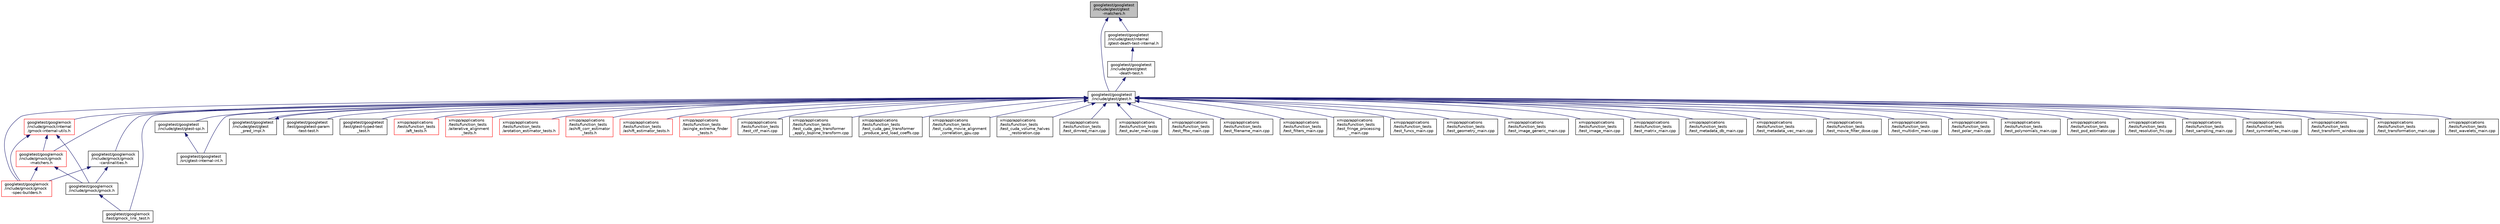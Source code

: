 digraph "googletest/googletest/include/gtest/gtest-matchers.h"
{
  edge [fontname="Helvetica",fontsize="10",labelfontname="Helvetica",labelfontsize="10"];
  node [fontname="Helvetica",fontsize="10",shape=record];
  Node38 [label="googletest/googletest\l/include/gtest/gtest\l-matchers.h",height=0.2,width=0.4,color="black", fillcolor="grey75", style="filled", fontcolor="black"];
  Node38 -> Node39 [dir="back",color="midnightblue",fontsize="10",style="solid",fontname="Helvetica"];
  Node39 [label="googletest/googletest\l/include/gtest/gtest.h",height=0.2,width=0.4,color="black", fillcolor="white", style="filled",URL="$gtest_8h.html"];
  Node39 -> Node40 [dir="back",color="midnightblue",fontsize="10",style="solid",fontname="Helvetica"];
  Node40 [label="googletest/googlemock\l/include/gmock/gmock\l-cardinalities.h",height=0.2,width=0.4,color="black", fillcolor="white", style="filled",URL="$gmock-cardinalities_8h.html"];
  Node40 -> Node41 [dir="back",color="midnightblue",fontsize="10",style="solid",fontname="Helvetica"];
  Node41 [label="googletest/googlemock\l/include/gmock/gmock\l-spec-builders.h",height=0.2,width=0.4,color="red", fillcolor="white", style="filled",URL="$gmock-spec-builders_8h.html"];
  Node40 -> Node44 [dir="back",color="midnightblue",fontsize="10",style="solid",fontname="Helvetica"];
  Node44 [label="googletest/googlemock\l/include/gmock/gmock.h",height=0.2,width=0.4,color="black", fillcolor="white", style="filled",URL="$gmock_8h.html"];
  Node44 -> Node45 [dir="back",color="midnightblue",fontsize="10",style="solid",fontname="Helvetica"];
  Node45 [label="googletest/googlemock\l/test/gmock_link_test.h",height=0.2,width=0.4,color="black", fillcolor="white", style="filled",URL="$gmock__link__test_8h.html"];
  Node39 -> Node47 [dir="back",color="midnightblue",fontsize="10",style="solid",fontname="Helvetica"];
  Node47 [label="googletest/googlemock\l/include/gmock/gmock\l-matchers.h",height=0.2,width=0.4,color="red", fillcolor="white", style="filled",URL="$gmock-matchers_8h.html"];
  Node47 -> Node41 [dir="back",color="midnightblue",fontsize="10",style="solid",fontname="Helvetica"];
  Node47 -> Node44 [dir="back",color="midnightblue",fontsize="10",style="solid",fontname="Helvetica"];
  Node39 -> Node41 [dir="back",color="midnightblue",fontsize="10",style="solid",fontname="Helvetica"];
  Node39 -> Node50 [dir="back",color="midnightblue",fontsize="10",style="solid",fontname="Helvetica"];
  Node50 [label="googletest/googlemock\l/include/gmock/internal\l/gmock-internal-utils.h",height=0.2,width=0.4,color="red", fillcolor="white", style="filled",URL="$gmock-internal-utils_8h.html"];
  Node50 -> Node47 [dir="back",color="midnightblue",fontsize="10",style="solid",fontname="Helvetica"];
  Node50 -> Node41 [dir="back",color="midnightblue",fontsize="10",style="solid",fontname="Helvetica"];
  Node50 -> Node44 [dir="back",color="midnightblue",fontsize="10",style="solid",fontname="Helvetica"];
  Node39 -> Node45 [dir="back",color="midnightblue",fontsize="10",style="solid",fontname="Helvetica"];
  Node39 -> Node54 [dir="back",color="midnightblue",fontsize="10",style="solid",fontname="Helvetica"];
  Node54 [label="googletest/googletest\l/include/gtest/gtest-spi.h",height=0.2,width=0.4,color="black", fillcolor="white", style="filled",URL="$gtest-spi_8h.html"];
  Node54 -> Node55 [dir="back",color="midnightblue",fontsize="10",style="solid",fontname="Helvetica"];
  Node55 [label="googletest/googletest\l/src/gtest-internal-inl.h",height=0.2,width=0.4,color="black", fillcolor="white", style="filled",URL="$gtest-internal-inl_8h.html"];
  Node39 -> Node56 [dir="back",color="midnightblue",fontsize="10",style="solid",fontname="Helvetica"];
  Node56 [label="googletest/googletest\l/include/gtest/gtest\l_pred_impl.h",height=0.2,width=0.4,color="black", fillcolor="white", style="filled",URL="$gtest__pred__impl_8h.html"];
  Node56 -> Node39 [dir="back",color="midnightblue",fontsize="10",style="solid",fontname="Helvetica"];
  Node39 -> Node55 [dir="back",color="midnightblue",fontsize="10",style="solid",fontname="Helvetica"];
  Node39 -> Node57 [dir="back",color="midnightblue",fontsize="10",style="solid",fontname="Helvetica"];
  Node57 [label="googletest/googletest\l/test/googletest-param\l-test-test.h",height=0.2,width=0.4,color="black", fillcolor="white", style="filled",URL="$googletest-param-test-test_8h.html"];
  Node39 -> Node58 [dir="back",color="midnightblue",fontsize="10",style="solid",fontname="Helvetica"];
  Node58 [label="googletest/googletest\l/test/gtest-typed-test\l_test.h",height=0.2,width=0.4,color="black", fillcolor="white", style="filled",URL="$gtest-typed-test__test_8h.html"];
  Node39 -> Node59 [dir="back",color="midnightblue",fontsize="10",style="solid",fontname="Helvetica"];
  Node59 [label="xmipp/applications\l/tests/function_tests\l/aft_tests.h",height=0.2,width=0.4,color="red", fillcolor="white", style="filled",URL="$aft__tests_8h.html"];
  Node39 -> Node62 [dir="back",color="midnightblue",fontsize="10",style="solid",fontname="Helvetica"];
  Node62 [label="xmipp/applications\l/tests/function_tests\l/aiterative_alignment\l_tests.h",height=0.2,width=0.4,color="red", fillcolor="white", style="filled",URL="$aiterative__alignment__tests_8h.html"];
  Node39 -> Node65 [dir="back",color="midnightblue",fontsize="10",style="solid",fontname="Helvetica"];
  Node65 [label="xmipp/applications\l/tests/function_tests\l/arotation_estimator_tests.h",height=0.2,width=0.4,color="red", fillcolor="white", style="filled",URL="$arotation__estimator__tests_8h.html"];
  Node39 -> Node68 [dir="back",color="midnightblue",fontsize="10",style="solid",fontname="Helvetica"];
  Node68 [label="xmipp/applications\l/tests/function_tests\l/ashift_corr_estimator\l_tests.h",height=0.2,width=0.4,color="red", fillcolor="white", style="filled",URL="$ashift__corr__estimator__tests_8h.html"];
  Node39 -> Node71 [dir="back",color="midnightblue",fontsize="10",style="solid",fontname="Helvetica"];
  Node71 [label="xmipp/applications\l/tests/function_tests\l/ashift_estimator_tests.h",height=0.2,width=0.4,color="red", fillcolor="white", style="filled",URL="$ashift__estimator__tests_8h.html"];
  Node39 -> Node72 [dir="back",color="midnightblue",fontsize="10",style="solid",fontname="Helvetica"];
  Node72 [label="xmipp/applications\l/tests/function_tests\l/asingle_extrema_finder\l_tests.h",height=0.2,width=0.4,color="red", fillcolor="white", style="filled",URL="$asingle__extrema__finder__tests_8h.html"];
  Node39 -> Node75 [dir="back",color="midnightblue",fontsize="10",style="solid",fontname="Helvetica"];
  Node75 [label="xmipp/applications\l/tests/function_tests\l/test_ctf_main.cpp",height=0.2,width=0.4,color="black", fillcolor="white", style="filled",URL="$test__ctf__main_8cpp.html"];
  Node39 -> Node76 [dir="back",color="midnightblue",fontsize="10",style="solid",fontname="Helvetica"];
  Node76 [label="xmipp/applications\l/tests/function_tests\l/test_cuda_geo_transformer\l_apply_bspline_transform.cpp",height=0.2,width=0.4,color="black", fillcolor="white", style="filled",URL="$test__cuda__geo__transformer__apply__bspline__transform_8cpp.html"];
  Node39 -> Node77 [dir="back",color="midnightblue",fontsize="10",style="solid",fontname="Helvetica"];
  Node77 [label="xmipp/applications\l/tests/function_tests\l/test_cuda_geo_transformer\l_produce_and_load_coeffs.cpp",height=0.2,width=0.4,color="black", fillcolor="white", style="filled",URL="$test__cuda__geo__transformer__produce__and__load__coeffs_8cpp.html"];
  Node39 -> Node78 [dir="back",color="midnightblue",fontsize="10",style="solid",fontname="Helvetica"];
  Node78 [label="xmipp/applications\l/tests/function_tests\l/test_cuda_movie_alignment\l_correlation_gpu.cpp",height=0.2,width=0.4,color="black", fillcolor="white", style="filled",URL="$test__cuda__movie__alignment__correlation__gpu_8cpp.html"];
  Node39 -> Node79 [dir="back",color="midnightblue",fontsize="10",style="solid",fontname="Helvetica"];
  Node79 [label="xmipp/applications\l/tests/function_tests\l/test_cuda_volume_halves\l_restoration.cpp",height=0.2,width=0.4,color="black", fillcolor="white", style="filled",URL="$test__cuda__volume__halves__restoration_8cpp.html"];
  Node39 -> Node80 [dir="back",color="midnightblue",fontsize="10",style="solid",fontname="Helvetica"];
  Node80 [label="xmipp/applications\l/tests/function_tests\l/test_dimred_main.cpp",height=0.2,width=0.4,color="black", fillcolor="white", style="filled",URL="$test__dimred__main_8cpp.html"];
  Node39 -> Node81 [dir="back",color="midnightblue",fontsize="10",style="solid",fontname="Helvetica"];
  Node81 [label="xmipp/applications\l/tests/function_tests\l/test_euler_main.cpp",height=0.2,width=0.4,color="black", fillcolor="white", style="filled",URL="$test__euler__main_8cpp.html"];
  Node39 -> Node82 [dir="back",color="midnightblue",fontsize="10",style="solid",fontname="Helvetica"];
  Node82 [label="xmipp/applications\l/tests/function_tests\l/test_fftw_main.cpp",height=0.2,width=0.4,color="black", fillcolor="white", style="filled",URL="$test__fftw__main_8cpp.html"];
  Node39 -> Node83 [dir="back",color="midnightblue",fontsize="10",style="solid",fontname="Helvetica"];
  Node83 [label="xmipp/applications\l/tests/function_tests\l/test_filename_main.cpp",height=0.2,width=0.4,color="black", fillcolor="white", style="filled",URL="$test__filename__main_8cpp.html"];
  Node39 -> Node84 [dir="back",color="midnightblue",fontsize="10",style="solid",fontname="Helvetica"];
  Node84 [label="xmipp/applications\l/tests/function_tests\l/test_filters_main.cpp",height=0.2,width=0.4,color="black", fillcolor="white", style="filled",URL="$test__filters__main_8cpp.html"];
  Node39 -> Node85 [dir="back",color="midnightblue",fontsize="10",style="solid",fontname="Helvetica"];
  Node85 [label="xmipp/applications\l/tests/function_tests\l/test_fringe_processing\l_main.cpp",height=0.2,width=0.4,color="black", fillcolor="white", style="filled",URL="$test__fringe__processing__main_8cpp.html"];
  Node39 -> Node86 [dir="back",color="midnightblue",fontsize="10",style="solid",fontname="Helvetica"];
  Node86 [label="xmipp/applications\l/tests/function_tests\l/test_funcs_main.cpp",height=0.2,width=0.4,color="black", fillcolor="white", style="filled",URL="$test__funcs__main_8cpp.html"];
  Node39 -> Node87 [dir="back",color="midnightblue",fontsize="10",style="solid",fontname="Helvetica"];
  Node87 [label="xmipp/applications\l/tests/function_tests\l/test_geometry_main.cpp",height=0.2,width=0.4,color="black", fillcolor="white", style="filled",URL="$test__geometry__main_8cpp.html"];
  Node39 -> Node88 [dir="back",color="midnightblue",fontsize="10",style="solid",fontname="Helvetica"];
  Node88 [label="xmipp/applications\l/tests/function_tests\l/test_image_generic_main.cpp",height=0.2,width=0.4,color="black", fillcolor="white", style="filled",URL="$test__image__generic__main_8cpp.html"];
  Node39 -> Node89 [dir="back",color="midnightblue",fontsize="10",style="solid",fontname="Helvetica"];
  Node89 [label="xmipp/applications\l/tests/function_tests\l/test_image_main.cpp",height=0.2,width=0.4,color="black", fillcolor="white", style="filled",URL="$test__image__main_8cpp.html"];
  Node39 -> Node90 [dir="back",color="midnightblue",fontsize="10",style="solid",fontname="Helvetica"];
  Node90 [label="xmipp/applications\l/tests/function_tests\l/test_matrix_main.cpp",height=0.2,width=0.4,color="black", fillcolor="white", style="filled",URL="$test__matrix__main_8cpp.html"];
  Node39 -> Node91 [dir="back",color="midnightblue",fontsize="10",style="solid",fontname="Helvetica"];
  Node91 [label="xmipp/applications\l/tests/function_tests\l/test_metadata_db_main.cpp",height=0.2,width=0.4,color="black", fillcolor="white", style="filled",URL="$test__metadata__db__main_8cpp.html"];
  Node39 -> Node92 [dir="back",color="midnightblue",fontsize="10",style="solid",fontname="Helvetica"];
  Node92 [label="xmipp/applications\l/tests/function_tests\l/test_metadata_vec_main.cpp",height=0.2,width=0.4,color="black", fillcolor="white", style="filled",URL="$test__metadata__vec__main_8cpp.html"];
  Node39 -> Node93 [dir="back",color="midnightblue",fontsize="10",style="solid",fontname="Helvetica"];
  Node93 [label="xmipp/applications\l/tests/function_tests\l/test_movie_filter_dose.cpp",height=0.2,width=0.4,color="black", fillcolor="white", style="filled",URL="$test__movie__filter__dose_8cpp.html"];
  Node39 -> Node94 [dir="back",color="midnightblue",fontsize="10",style="solid",fontname="Helvetica"];
  Node94 [label="xmipp/applications\l/tests/function_tests\l/test_multidim_main.cpp",height=0.2,width=0.4,color="black", fillcolor="white", style="filled",URL="$test__multidim__main_8cpp.html"];
  Node39 -> Node95 [dir="back",color="midnightblue",fontsize="10",style="solid",fontname="Helvetica"];
  Node95 [label="xmipp/applications\l/tests/function_tests\l/test_polar_main.cpp",height=0.2,width=0.4,color="black", fillcolor="white", style="filled",URL="$test__polar__main_8cpp.html"];
  Node39 -> Node96 [dir="back",color="midnightblue",fontsize="10",style="solid",fontname="Helvetica"];
  Node96 [label="xmipp/applications\l/tests/function_tests\l/test_polynomials_main.cpp",height=0.2,width=0.4,color="black", fillcolor="white", style="filled",URL="$test__polynomials__main_8cpp.html"];
  Node39 -> Node97 [dir="back",color="midnightblue",fontsize="10",style="solid",fontname="Helvetica"];
  Node97 [label="xmipp/applications\l/tests/function_tests\l/test_psd_estimator.cpp",height=0.2,width=0.4,color="black", fillcolor="white", style="filled",URL="$test__psd__estimator_8cpp.html"];
  Node39 -> Node98 [dir="back",color="midnightblue",fontsize="10",style="solid",fontname="Helvetica"];
  Node98 [label="xmipp/applications\l/tests/function_tests\l/test_resolution_frc.cpp",height=0.2,width=0.4,color="black", fillcolor="white", style="filled",URL="$test__resolution__frc_8cpp.html"];
  Node39 -> Node99 [dir="back",color="midnightblue",fontsize="10",style="solid",fontname="Helvetica"];
  Node99 [label="xmipp/applications\l/tests/function_tests\l/test_sampling_main.cpp",height=0.2,width=0.4,color="black", fillcolor="white", style="filled",URL="$test__sampling__main_8cpp.html"];
  Node39 -> Node100 [dir="back",color="midnightblue",fontsize="10",style="solid",fontname="Helvetica"];
  Node100 [label="xmipp/applications\l/tests/function_tests\l/test_symmetries_main.cpp",height=0.2,width=0.4,color="black", fillcolor="white", style="filled",URL="$test__symmetries__main_8cpp.html"];
  Node39 -> Node101 [dir="back",color="midnightblue",fontsize="10",style="solid",fontname="Helvetica"];
  Node101 [label="xmipp/applications\l/tests/function_tests\l/test_transform_window.cpp",height=0.2,width=0.4,color="black", fillcolor="white", style="filled",URL="$test__transform__window_8cpp.html"];
  Node39 -> Node102 [dir="back",color="midnightblue",fontsize="10",style="solid",fontname="Helvetica"];
  Node102 [label="xmipp/applications\l/tests/function_tests\l/test_transformation_main.cpp",height=0.2,width=0.4,color="black", fillcolor="white", style="filled",URL="$test__transformation__main_8cpp.html"];
  Node39 -> Node103 [dir="back",color="midnightblue",fontsize="10",style="solid",fontname="Helvetica"];
  Node103 [label="xmipp/applications\l/tests/function_tests\l/test_wavelets_main.cpp",height=0.2,width=0.4,color="black", fillcolor="white", style="filled",URL="$test__wavelets__main_8cpp.html"];
  Node38 -> Node104 [dir="back",color="midnightblue",fontsize="10",style="solid",fontname="Helvetica"];
  Node104 [label="googletest/googletest\l/include/gtest/internal\l/gtest-death-test-internal.h",height=0.2,width=0.4,color="black", fillcolor="white", style="filled",URL="$gtest-death-test-internal_8h.html"];
  Node104 -> Node105 [dir="back",color="midnightblue",fontsize="10",style="solid",fontname="Helvetica"];
  Node105 [label="googletest/googletest\l/include/gtest/gtest\l-death-test.h",height=0.2,width=0.4,color="black", fillcolor="white", style="filled",URL="$gtest-death-test_8h.html"];
  Node105 -> Node39 [dir="back",color="midnightblue",fontsize="10",style="solid",fontname="Helvetica"];
}
